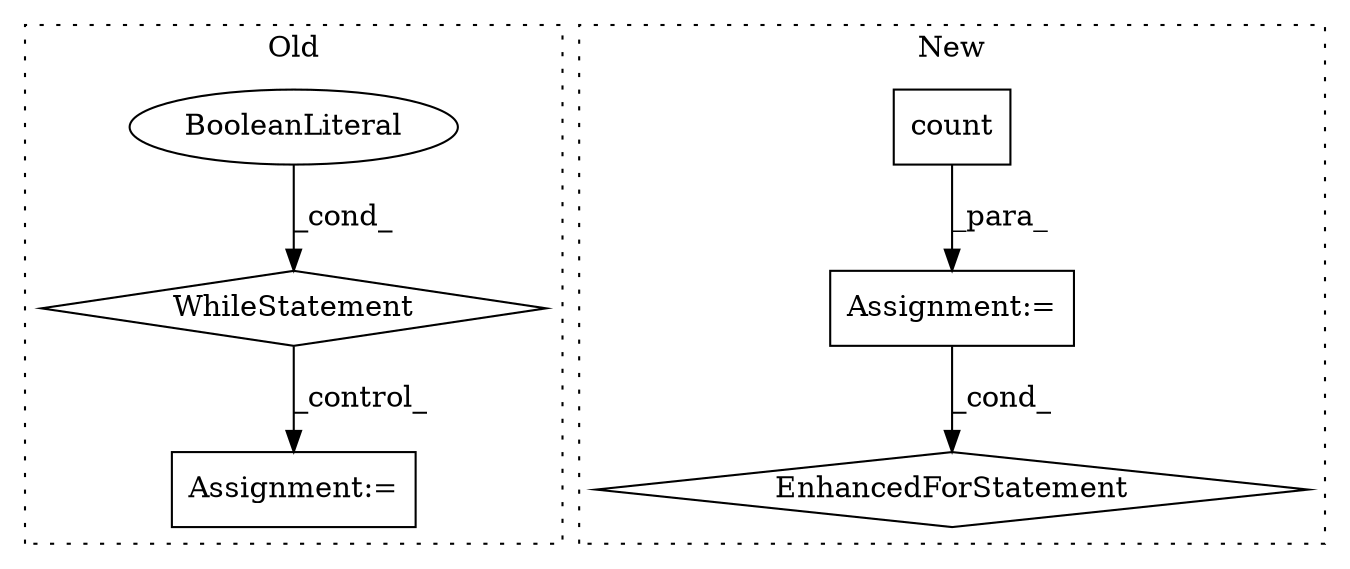digraph G {
subgraph cluster0 {
1 [label="WhileStatement" a="61" s="11121,11132" l="7,2" shape="diamond"];
5 [label="BooleanLiteral" a="9" s="11128" l="4" shape="ellipse"];
6 [label="Assignment:=" a="7" s="11287" l="2" shape="box"];
label = "Old";
style="dotted";
}
subgraph cluster1 {
2 [label="count" a="32" s="11211" l="7" shape="box"];
3 [label="EnhancedForStatement" a="70" s="11150,11218" l="53,2" shape="diamond"];
4 [label="Assignment:=" a="7" s="11150,11218" l="53,2" shape="box"];
label = "New";
style="dotted";
}
1 -> 6 [label="_control_"];
2 -> 4 [label="_para_"];
4 -> 3 [label="_cond_"];
5 -> 1 [label="_cond_"];
}